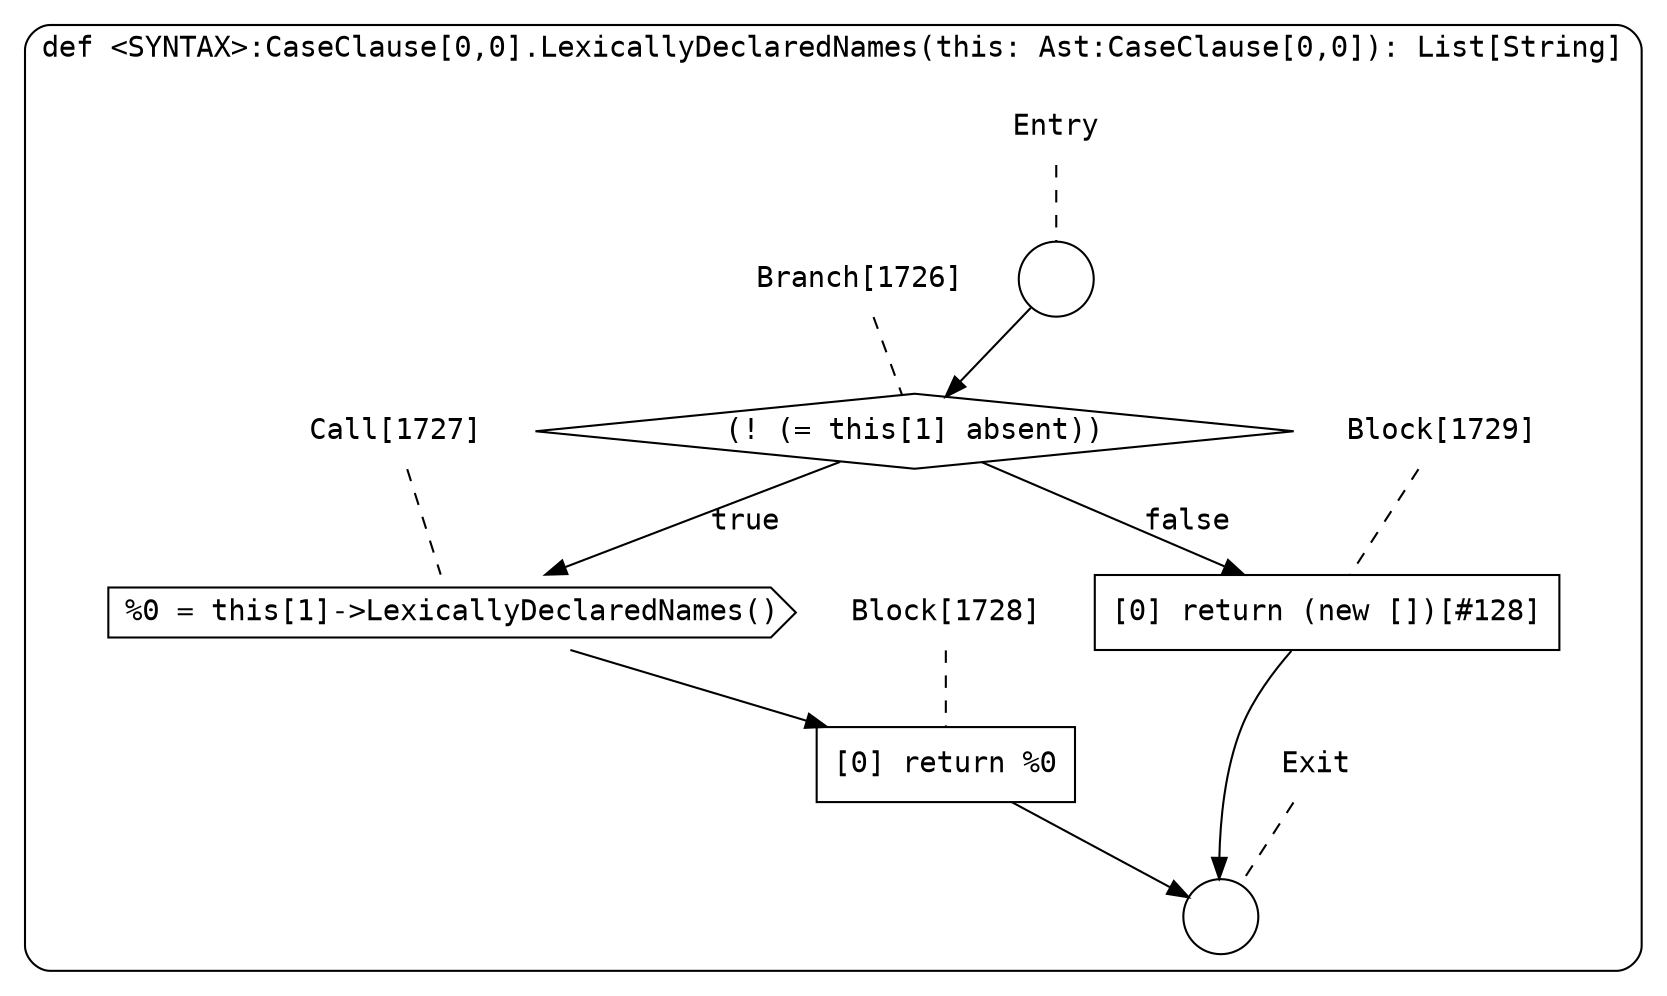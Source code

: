 digraph {
  graph [fontname = "Consolas"]
  node [fontname = "Consolas"]
  edge [fontname = "Consolas"]
  subgraph cluster266 {
    label = "def <SYNTAX>:CaseClause[0,0].LexicallyDeclaredNames(this: Ast:CaseClause[0,0]): List[String]"
    style = rounded
    cluster266_entry_name [shape=none, label=<<font color="black">Entry</font>>]
    cluster266_entry_name -> cluster266_entry [arrowhead=none, color="black", style=dashed]
    cluster266_entry [shape=circle label=" " color="black" fillcolor="white" style=filled]
    cluster266_entry -> node1726 [color="black"]
    cluster266_exit_name [shape=none, label=<<font color="black">Exit</font>>]
    cluster266_exit_name -> cluster266_exit [arrowhead=none, color="black", style=dashed]
    cluster266_exit [shape=circle label=" " color="black" fillcolor="white" style=filled]
    node1726_name [shape=none, label=<<font color="black">Branch[1726]</font>>]
    node1726_name -> node1726 [arrowhead=none, color="black", style=dashed]
    node1726 [shape=diamond, label=<<font color="black">(! (= this[1] absent))</font>> color="black" fillcolor="white", style=filled]
    node1726 -> node1727 [label=<<font color="black">true</font>> color="black"]
    node1726 -> node1729 [label=<<font color="black">false</font>> color="black"]
    node1727_name [shape=none, label=<<font color="black">Call[1727]</font>>]
    node1727_name -> node1727 [arrowhead=none, color="black", style=dashed]
    node1727 [shape=cds, label=<<font color="black">%0 = this[1]-&gt;LexicallyDeclaredNames()</font>> color="black" fillcolor="white", style=filled]
    node1727 -> node1728 [color="black"]
    node1729_name [shape=none, label=<<font color="black">Block[1729]</font>>]
    node1729_name -> node1729 [arrowhead=none, color="black", style=dashed]
    node1729 [shape=box, label=<<font color="black">[0] return (new [])[#128]<BR ALIGN="LEFT"/></font>> color="black" fillcolor="white", style=filled]
    node1729 -> cluster266_exit [color="black"]
    node1728_name [shape=none, label=<<font color="black">Block[1728]</font>>]
    node1728_name -> node1728 [arrowhead=none, color="black", style=dashed]
    node1728 [shape=box, label=<<font color="black">[0] return %0<BR ALIGN="LEFT"/></font>> color="black" fillcolor="white", style=filled]
    node1728 -> cluster266_exit [color="black"]
  }
}